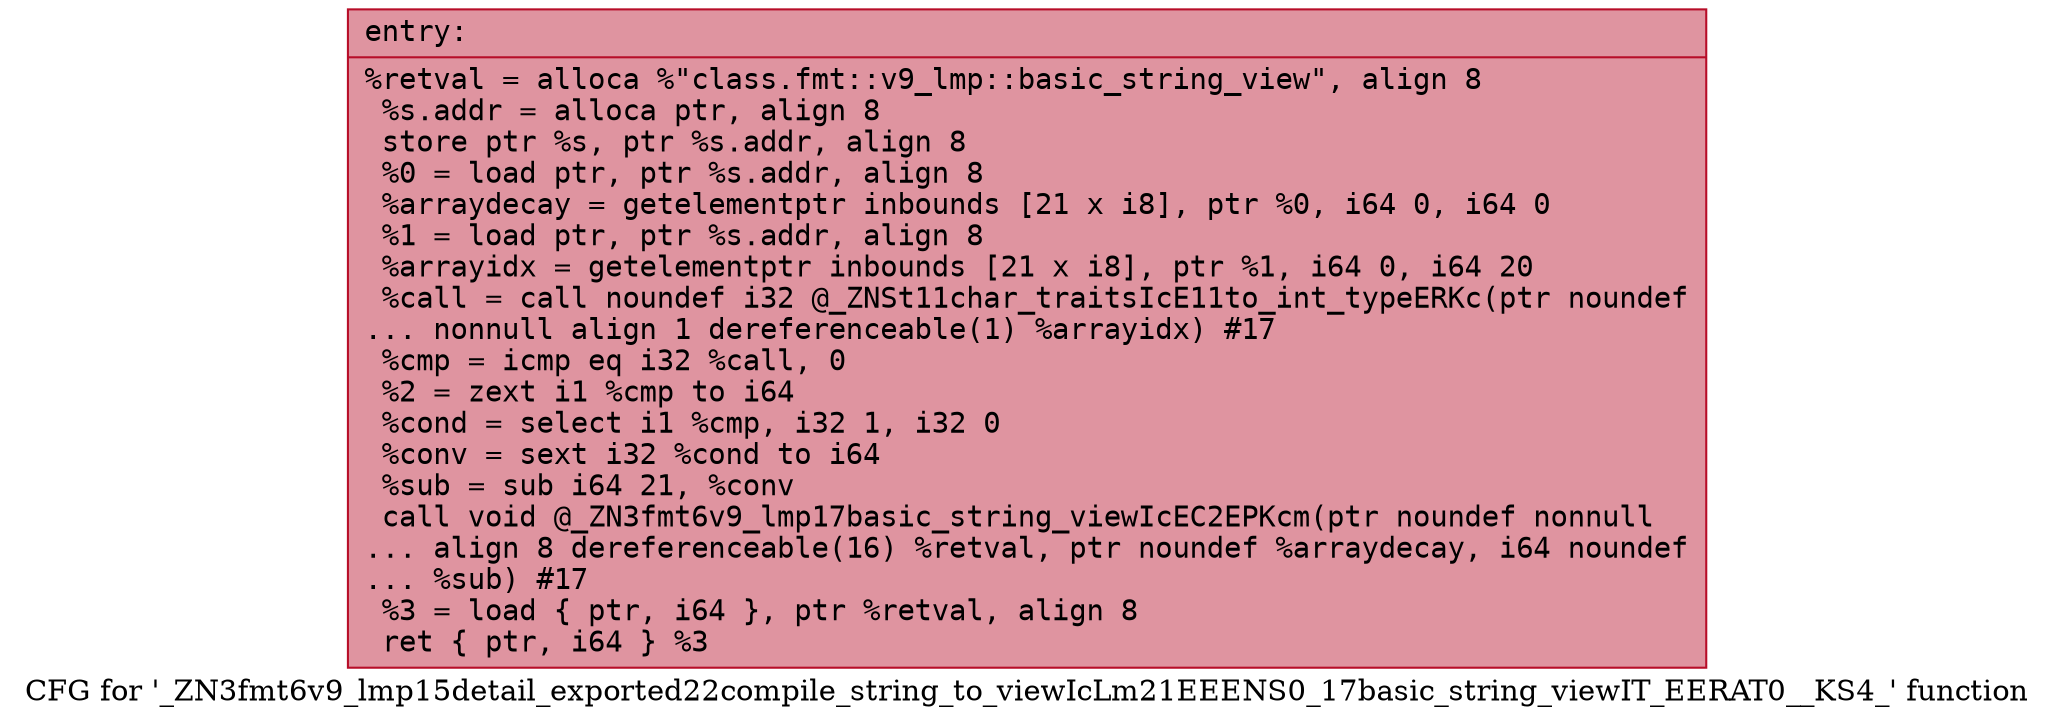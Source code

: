 digraph "CFG for '_ZN3fmt6v9_lmp15detail_exported22compile_string_to_viewIcLm21EEENS0_17basic_string_viewIT_EERAT0__KS4_' function" {
	label="CFG for '_ZN3fmt6v9_lmp15detail_exported22compile_string_to_viewIcLm21EEENS0_17basic_string_viewIT_EERAT0__KS4_' function";

	Node0x55fec3070990 [shape=record,color="#b70d28ff", style=filled, fillcolor="#b70d2870" fontname="Courier",label="{entry:\l|  %retval = alloca %\"class.fmt::v9_lmp::basic_string_view\", align 8\l  %s.addr = alloca ptr, align 8\l  store ptr %s, ptr %s.addr, align 8\l  %0 = load ptr, ptr %s.addr, align 8\l  %arraydecay = getelementptr inbounds [21 x i8], ptr %0, i64 0, i64 0\l  %1 = load ptr, ptr %s.addr, align 8\l  %arrayidx = getelementptr inbounds [21 x i8], ptr %1, i64 0, i64 20\l  %call = call noundef i32 @_ZNSt11char_traitsIcE11to_int_typeERKc(ptr noundef\l... nonnull align 1 dereferenceable(1) %arrayidx) #17\l  %cmp = icmp eq i32 %call, 0\l  %2 = zext i1 %cmp to i64\l  %cond = select i1 %cmp, i32 1, i32 0\l  %conv = sext i32 %cond to i64\l  %sub = sub i64 21, %conv\l  call void @_ZN3fmt6v9_lmp17basic_string_viewIcEC2EPKcm(ptr noundef nonnull\l... align 8 dereferenceable(16) %retval, ptr noundef %arraydecay, i64 noundef\l... %sub) #17\l  %3 = load \{ ptr, i64 \}, ptr %retval, align 8\l  ret \{ ptr, i64 \} %3\l}"];
}

